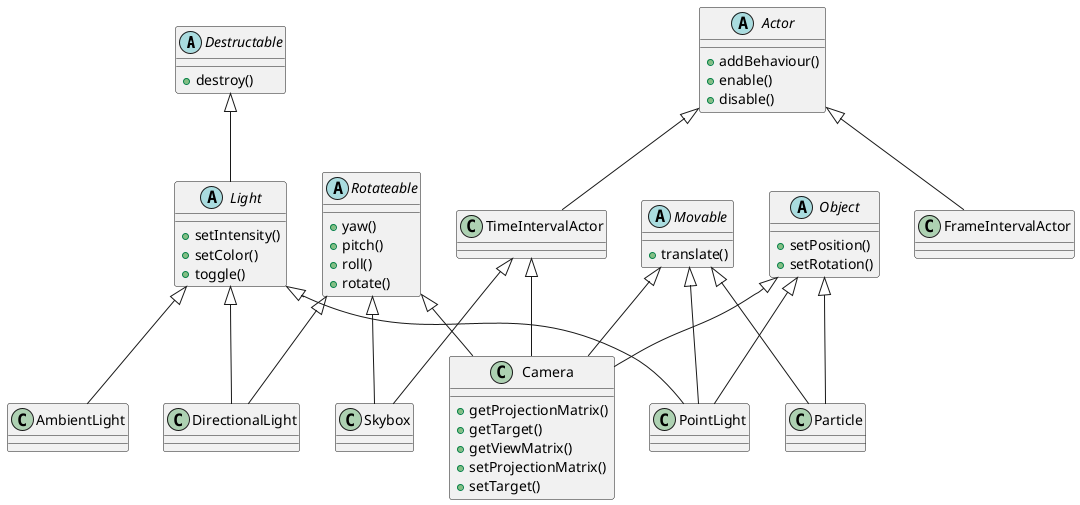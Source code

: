 @startuml
' Abstract Classes
abstract Destructable {
  +destroy()
}

abstract Rotateable {
  +yaw()
  +pitch()
  +roll()
  +rotate()
}

abstract Movable {
  +translate()
}

abstract Object {
  +setPosition()
  +setRotation()
}

abstract Light {
  +setIntensity()
  +setColor()
  +toggle()
}
Destructable <|-- Light

abstract Actor {
  +addBehaviour() 
  +enable()
  +disable()
}

' Normal Classes
class Skybox {
}
Rotateable <|-- Skybox
TimeIntervalActor <|-- Skybox

class Particle {
}
Object <|-- Particle
Movable <|-- Particle

class TimeIntervalActor {
}
Actor <|-- TimeIntervalActor

class FrameIntervalActor {
}
Actor <|-- FrameIntervalActor

class Camera {
  +getProjectionMatrix()
  +getTarget()
  +getViewMatrix()
  +setProjectionMatrix()
  +setTarget()
}
Movable <|-- Camera
Object <|-- Camera
Rotateable <|-- Camera
TimeIntervalActor <|-- Camera

class AmbientLight {
}
Light <|-- AmbientLight

class DirectionalLight {
}
Light <|-- DirectionalLight
Rotateable <|-- DirectionalLight

class PointLight {
}
Light <|-- PointLight
Object <|-- PointLight
Movable <|-- PointLight

@enduml
